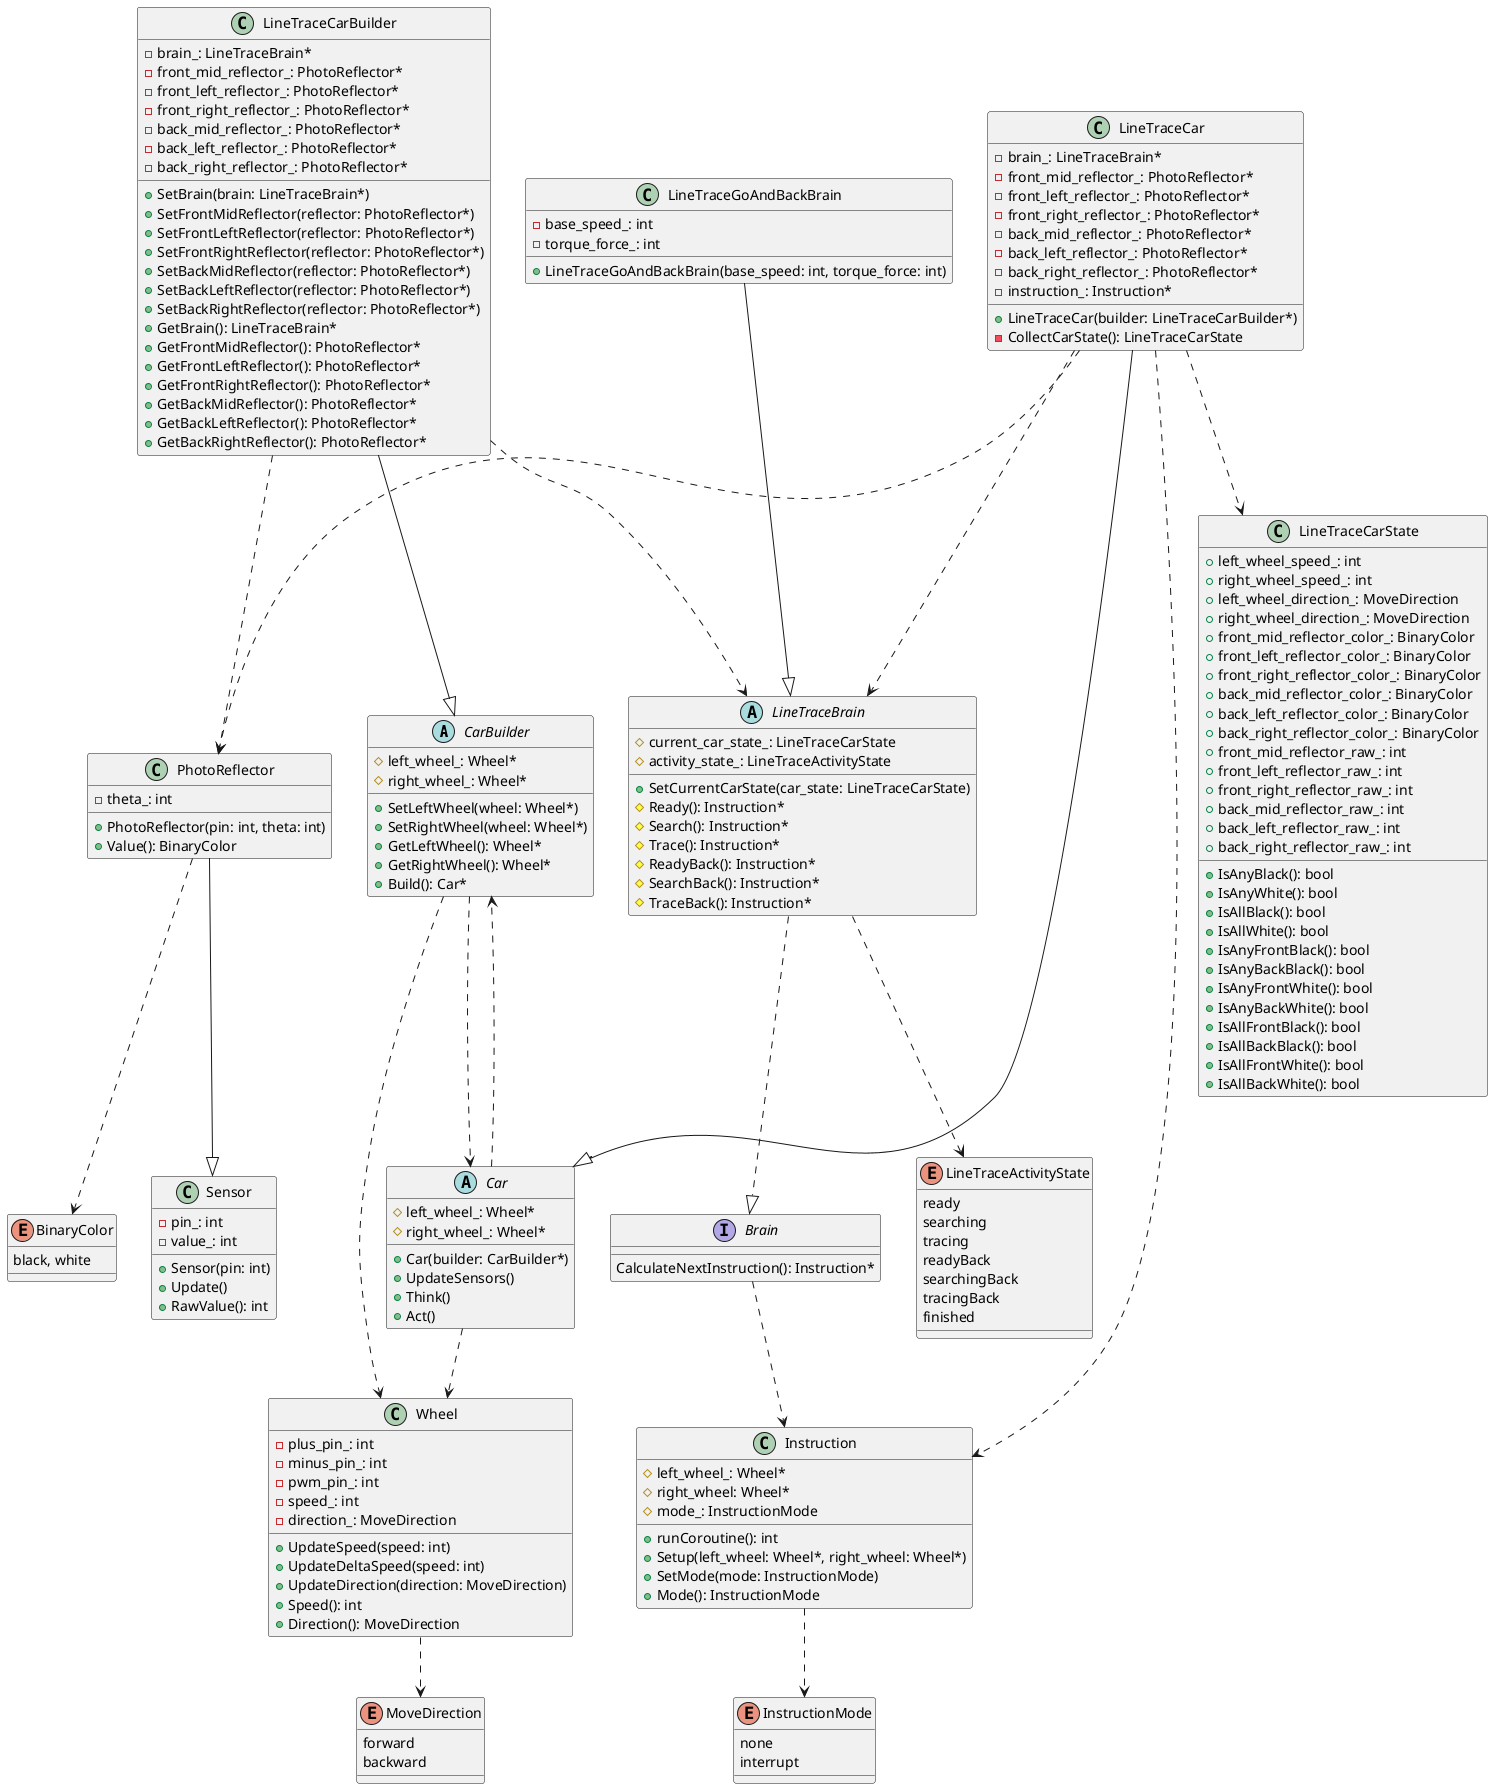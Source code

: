 @startuml
'https://plantuml.com/class-diagram

abstract class CarBuilder {
+ SetLeftWheel(wheel: Wheel*)
+ SetRightWheel(wheel: Wheel*)
+ GetLeftWheel(): Wheel*
+ GetRightWheel(): Wheel*
+ Build(): Car*
# left_wheel_: Wheel*
# right_wheel_: Wheel*
}

CarBuilder ..> Car
CarBuilder ..> Wheel
Car ..> CarBuilder

abstract class Car {
# left_wheel_: Wheel*
# right_wheel_: Wheel*
+ Car(builder: CarBuilder*)
+ UpdateSensors()
+ Think()
+ Act()
}

class LineTraceCar {
- brain_: LineTraceBrain*
- front_mid_reflector_: PhotoReflector*
- front_left_reflector_: PhotoReflector*
- front_right_reflector_: PhotoReflector*
- back_mid_reflector_: PhotoReflector*
- back_left_reflector_: PhotoReflector*
- back_right_reflector_: PhotoReflector*
- instruction_: Instruction*
+ LineTraceCar(builder: LineTraceCarBuilder*)
- CollectCarState(): LineTraceCarState
}

class LineTraceCarState {
+ left_wheel_speed_: int
+ right_wheel_speed_: int
+ left_wheel_direction_: MoveDirection
+ right_wheel_direction_: MoveDirection
+ front_mid_reflector_color_: BinaryColor
+ front_left_reflector_color_: BinaryColor
+ front_right_reflector_color_: BinaryColor
+ back_mid_reflector_color_: BinaryColor
+ back_left_reflector_color_: BinaryColor
+ back_right_reflector_color_: BinaryColor
+ front_mid_reflector_raw_: int
+ front_left_reflector_raw_: int
+ front_right_reflector_raw_: int
+ back_mid_reflector_raw_: int
+ back_left_reflector_raw_: int
+ back_right_reflector_raw_: int
+ IsAnyBlack(): bool
+ IsAnyWhite(): bool
+ IsAllBlack(): bool
+ IsAllWhite(): bool
+ IsAnyFrontBlack(): bool
+ IsAnyBackBlack(): bool
+ IsAnyFrontWhite(): bool
+ IsAnyBackWhite(): bool
+ IsAllFrontBlack(): bool
+ IsAllBackBlack(): bool
+ IsAllFrontWhite(): bool
+ IsAllBackWhite(): bool
}

abstract class LineTraceBrain {
+ SetCurrentCarState(car_state: LineTraceCarState)
# current_car_state_: LineTraceCarState
# activity_state_: LineTraceActivityState
# Ready(): Instruction*
# Search(): Instruction*
# Trace(): Instruction*
# ReadyBack(): Instruction*
# SearchBack(): Instruction*
# TraceBack(): Instruction*
}

enum LineTraceActivityState {
    ready
    searching
    tracing
    readyBack
    searchingBack
    tracingBack
    finished
}

class LineTraceCarBuilder {
- brain_: LineTraceBrain*
- front_mid_reflector_: PhotoReflector*
- front_left_reflector_: PhotoReflector*
- front_right_reflector_: PhotoReflector*
- back_mid_reflector_: PhotoReflector*
- back_left_reflector_: PhotoReflector*
- back_right_reflector_: PhotoReflector*
+ SetBrain(brain: LineTraceBrain*)
+ SetFrontMidReflector(reflector: PhotoReflector*)
+ SetFrontLeftReflector(reflector: PhotoReflector*)
+ SetFrontRightReflector(reflector: PhotoReflector*)
+ SetBackMidReflector(reflector: PhotoReflector*)
+ SetBackLeftReflector(reflector: PhotoReflector*)
+ SetBackRightReflector(reflector: PhotoReflector*)
+ GetBrain(): LineTraceBrain*
+ GetFrontMidReflector(): PhotoReflector*
+ GetFrontLeftReflector(): PhotoReflector*
+ GetFrontRightReflector(): PhotoReflector*
+ GetBackMidReflector(): PhotoReflector*
+ GetBackLeftReflector(): PhotoReflector*
+ GetBackRightReflector(): PhotoReflector*
}

class LineTraceGoAndBackBrain {
+ LineTraceGoAndBackBrain(base_speed: int, torque_force: int)
- base_speed_: int
- torque_force_: int
}

LineTraceGoAndBackBrain --|> LineTraceBrain
LineTraceCar --|> Car
LineTraceCar ..> LineTraceCarState
LineTraceCar ..> LineTraceBrain
LineTraceCar ..> PhotoReflector
LineTraceCar ..> Instruction
LineTraceBrain ..|> Brain
LineTraceBrain ..> LineTraceActivityState
LineTraceCarBuilder ..> PhotoReflector
LineTraceCarBuilder ..> LineTraceBrain
LineTraceCarBuilder --|> CarBuilder

Car ..> Wheel

interface Brain {
CalculateNextInstruction(): Instruction*
}

Brain ..> Instruction

class Instruction {
+ runCoroutine(): int
+ Setup(left_wheel: Wheel*, right_wheel: Wheel*)
+ SetMode(mode: InstructionMode)
+ Mode(): InstructionMode
# left_wheel_: Wheel*
# right_wheel: Wheel*
# mode_: InstructionMode
}

Instruction ..> InstructionMode

enum InstructionMode {
    none
    interrupt
}

class Wheel {
- plus_pin_: int
- minus_pin_: int
- pwm_pin_: int
- speed_: int
- direction_: MoveDirection
+ UpdateSpeed(speed: int)
+ UpdateDeltaSpeed(speed: int)
+ UpdateDirection(direction: MoveDirection)
+ Speed(): int
+ Direction(): MoveDirection
}

Wheel ..> MoveDirection

enum MoveDirection {
    forward
    backward
}

class Sensor {
- pin_: int
- value_: int
+ Sensor(pin: int)
+ Update()
+ RawValue(): int
}

class PhotoReflector {
- theta_: int
+ PhotoReflector(pin: int, theta: int)
+ Value(): BinaryColor
}

enum BinaryColor {
    black, white
}


PhotoReflector --|> Sensor
PhotoReflector ..> BinaryColor

@enduml